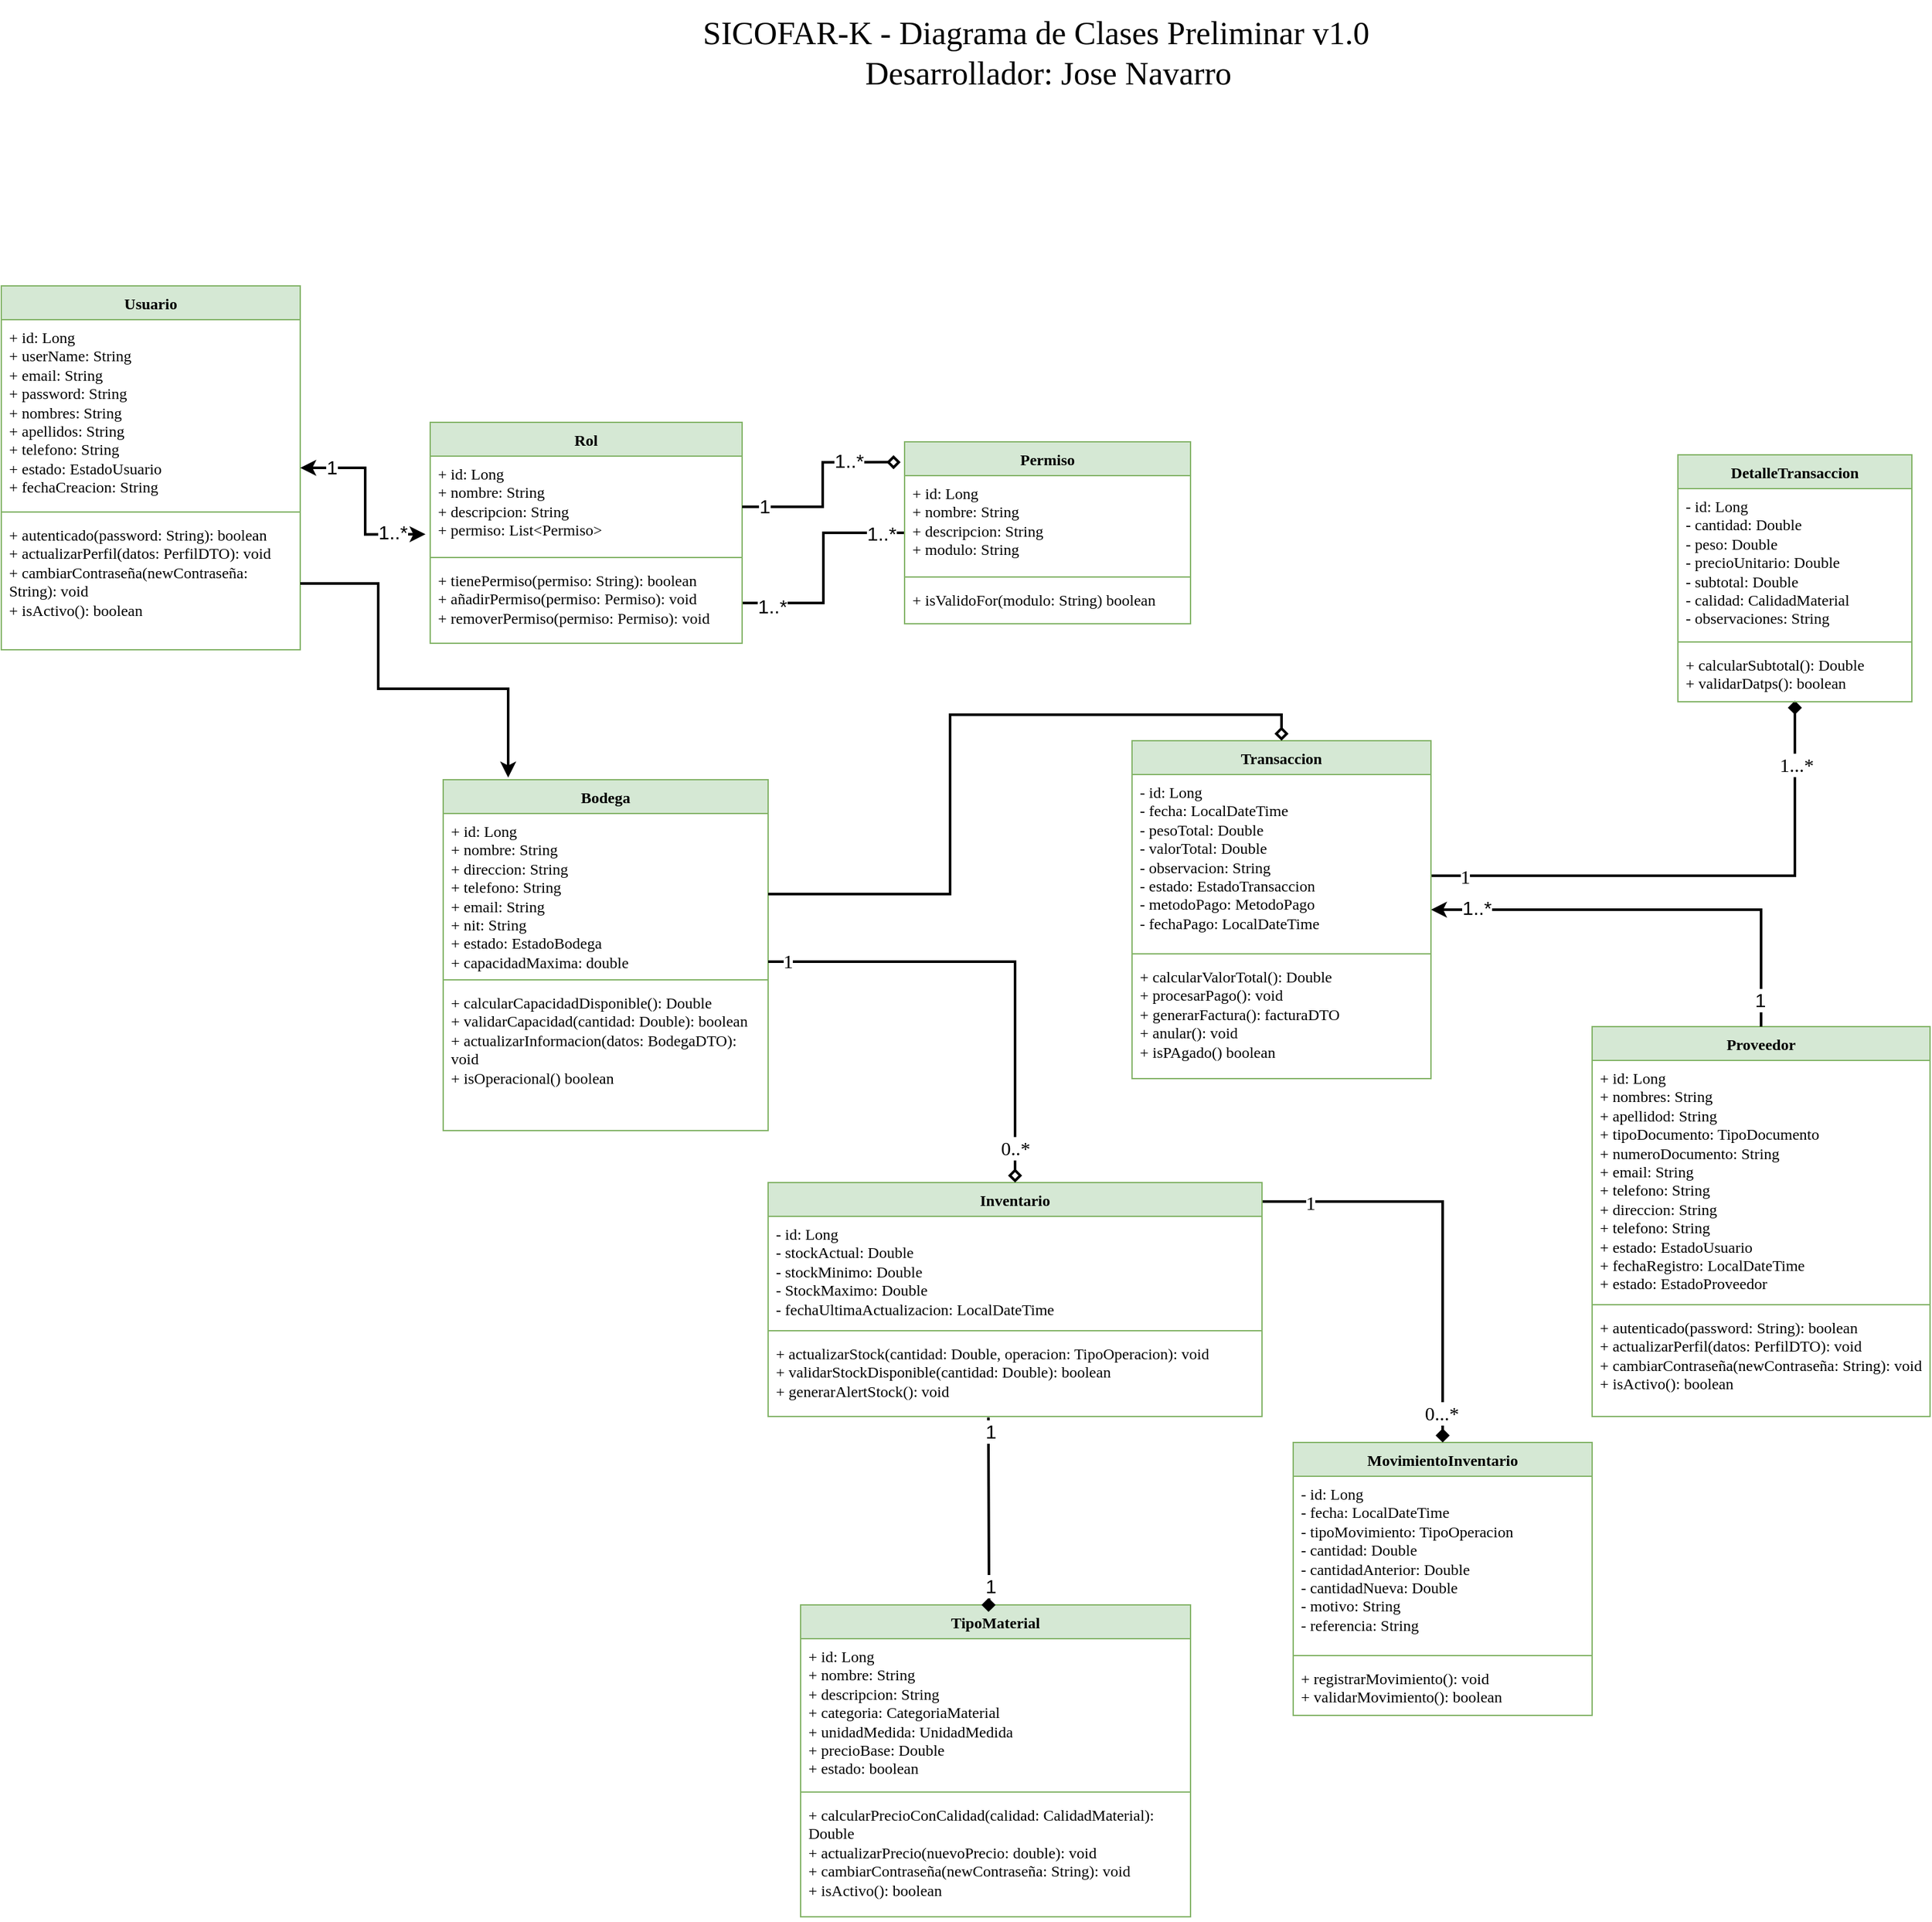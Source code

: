 <mxfile version="28.2.7">
  <diagram name="diagrama-clases" id="tmoNBz47ytBKy1adXkc0">
    <mxGraphModel dx="3047" dy="3093" grid="1" gridSize="10" guides="1" tooltips="1" connect="1" arrows="1" fold="1" page="1" pageScale="1" pageWidth="827" pageHeight="1169" math="0" shadow="0">
      <root>
        <mxCell id="0" />
        <mxCell id="1" parent="0" />
        <mxCell id="k55dvqI0mPFImyrSNptX-2" value="Usuario" style="swimlane;fontStyle=1;align=center;verticalAlign=top;childLayout=stackLayout;horizontal=1;startSize=26;horizontalStack=0;resizeParent=1;resizeParentMax=0;resizeLast=0;collapsible=1;marginBottom=0;whiteSpace=wrap;html=1;fillColor=#d5e8d4;strokeColor=#82b366;fontFamily=Tahoma;" parent="1" vertex="1">
          <mxGeometry x="498" y="-550" width="230" height="280" as="geometry" />
        </mxCell>
        <mxCell id="k55dvqI0mPFImyrSNptX-3" value="+ id: Long&lt;div&gt;+ userName: String&lt;/div&gt;&lt;div&gt;+ email: String&lt;/div&gt;&lt;div&gt;+ password: String&lt;br&gt;&lt;div&gt;+ nombres: String&lt;br&gt;&lt;div&gt;+ apellidos: String&lt;/div&gt;&lt;div&gt;+ telefono: String&lt;/div&gt;&lt;div&gt;+ estado: EstadoUsuario&lt;/div&gt;&lt;div&gt;+ fechaCreacion: String&lt;/div&gt;&lt;div&gt;&lt;div&gt;&lt;br&gt;&lt;/div&gt;&lt;div&gt;&lt;br&gt;&lt;/div&gt;&lt;/div&gt;&lt;/div&gt;&lt;/div&gt;" style="text;strokeColor=none;fillColor=none;align=left;verticalAlign=top;spacingLeft=4;spacingRight=4;overflow=hidden;rotatable=0;points=[[0,0.5],[1,0.5]];portConstraint=eastwest;whiteSpace=wrap;html=1;fontFamily=Tahoma;" parent="k55dvqI0mPFImyrSNptX-2" vertex="1">
          <mxGeometry y="26" width="230" height="144" as="geometry" />
        </mxCell>
        <mxCell id="k55dvqI0mPFImyrSNptX-4" value="" style="line;strokeWidth=1;fillColor=none;align=left;verticalAlign=middle;spacingTop=-1;spacingLeft=3;spacingRight=3;rotatable=0;labelPosition=right;points=[];portConstraint=eastwest;strokeColor=inherit;fontFamily=Tahoma;" parent="k55dvqI0mPFImyrSNptX-2" vertex="1">
          <mxGeometry y="170" width="230" height="8" as="geometry" />
        </mxCell>
        <mxCell id="k55dvqI0mPFImyrSNptX-5" value="+ autenticado(password: String): boolean&lt;div&gt;+ actualizarPerfil(datos: PerfilDTO): void&lt;/div&gt;&lt;div&gt;+ cambiarContraseña(newContraseña: String): void&lt;/div&gt;&lt;div&gt;+ isActivo(): boolean&lt;/div&gt;" style="text;strokeColor=none;fillColor=none;align=left;verticalAlign=top;spacingLeft=4;spacingRight=4;overflow=hidden;rotatable=0;points=[[0,0.5],[1,0.5]];portConstraint=eastwest;whiteSpace=wrap;html=1;fontFamily=Tahoma;" parent="k55dvqI0mPFImyrSNptX-2" vertex="1">
          <mxGeometry y="178" width="230" height="102" as="geometry" />
        </mxCell>
        <mxCell id="k55dvqI0mPFImyrSNptX-6" value="Bodega" style="swimlane;fontStyle=1;align=center;verticalAlign=top;childLayout=stackLayout;horizontal=1;startSize=26;horizontalStack=0;resizeParent=1;resizeParentMax=0;resizeLast=0;collapsible=1;marginBottom=0;whiteSpace=wrap;html=1;fillColor=#d5e8d4;strokeColor=#82b366;fontFamily=Tahoma;" parent="1" vertex="1">
          <mxGeometry x="838" y="-170" width="250" height="270" as="geometry" />
        </mxCell>
        <mxCell id="k55dvqI0mPFImyrSNptX-7" value="+ id: Long&lt;div&gt;+ nombre: String&lt;/div&gt;&lt;div&gt;+ direccion: String&lt;/div&gt;&lt;div&gt;+ telefono: String&lt;br&gt;&lt;div&gt;+ email: String&lt;br&gt;&lt;div&gt;+ nit: String&lt;/div&gt;&lt;div&gt;+ estado: EstadoBodega&lt;/div&gt;&lt;div&gt;&lt;div&gt;+ capacidadMaxima: double&lt;/div&gt;&lt;div&gt;&lt;br&gt;&lt;/div&gt;&lt;/div&gt;&lt;/div&gt;&lt;/div&gt;" style="text;strokeColor=none;fillColor=none;align=left;verticalAlign=top;spacingLeft=4;spacingRight=4;overflow=hidden;rotatable=0;points=[[0,0.5],[1,0.5]];portConstraint=eastwest;whiteSpace=wrap;html=1;fontFamily=Tahoma;" parent="k55dvqI0mPFImyrSNptX-6" vertex="1">
          <mxGeometry y="26" width="250" height="124" as="geometry" />
        </mxCell>
        <mxCell id="k55dvqI0mPFImyrSNptX-8" value="" style="line;strokeWidth=1;fillColor=none;align=left;verticalAlign=middle;spacingTop=-1;spacingLeft=3;spacingRight=3;rotatable=0;labelPosition=right;points=[];portConstraint=eastwest;strokeColor=inherit;fontFamily=Tahoma;" parent="k55dvqI0mPFImyrSNptX-6" vertex="1">
          <mxGeometry y="150" width="250" height="8" as="geometry" />
        </mxCell>
        <mxCell id="k55dvqI0mPFImyrSNptX-9" value="+ calcularCapacidadDisponible(): Double&lt;div&gt;+ validarCapacidad(cantidad: Double): boolean&lt;/div&gt;&lt;div&gt;+ actualizarInformacion(datos: BodegaDTO): void&lt;/div&gt;&lt;div&gt;+ isOperacional() boolean&lt;/div&gt;" style="text;strokeColor=none;fillColor=none;align=left;verticalAlign=top;spacingLeft=4;spacingRight=4;overflow=hidden;rotatable=0;points=[[0,0.5],[1,0.5]];portConstraint=eastwest;whiteSpace=wrap;html=1;fontFamily=Tahoma;" parent="k55dvqI0mPFImyrSNptX-6" vertex="1">
          <mxGeometry y="158" width="250" height="112" as="geometry" />
        </mxCell>
        <mxCell id="k55dvqI0mPFImyrSNptX-10" value="Proveedor" style="swimlane;fontStyle=1;align=center;verticalAlign=top;childLayout=stackLayout;horizontal=1;startSize=26;horizontalStack=0;resizeParent=1;resizeParentMax=0;resizeLast=0;collapsible=1;marginBottom=0;whiteSpace=wrap;html=1;fillColor=#d5e8d4;strokeColor=#82b366;fontFamily=Tahoma;" parent="1" vertex="1">
          <mxGeometry x="1722" y="20" width="260" height="300" as="geometry" />
        </mxCell>
        <mxCell id="k55dvqI0mPFImyrSNptX-11" value="+ id: Long&lt;div&gt;+ nombres: String&lt;/div&gt;&lt;div&gt;+ apellidod: String&lt;/div&gt;&lt;div&gt;+ tipoDocumento: TipoDocumento&lt;/div&gt;&lt;div&gt;+ numeroDocumento: String&lt;/div&gt;&lt;div&gt;+ email: String&lt;/div&gt;&lt;div&gt;+ telefono: String&lt;br&gt;&lt;div&gt;+ direccion: String&lt;div&gt;+ telefono: String&lt;/div&gt;&lt;div&gt;+ estado: EstadoUsuario&lt;/div&gt;&lt;div&gt;+ fechaRegistro: LocalDateTime&lt;/div&gt;&lt;div&gt;+ estado: EstadoProveedor&lt;/div&gt;&lt;div&gt;&lt;div&gt;&lt;br&gt;&lt;/div&gt;&lt;div&gt;&lt;br&gt;&lt;/div&gt;&lt;/div&gt;&lt;/div&gt;&lt;/div&gt;" style="text;strokeColor=none;fillColor=none;align=left;verticalAlign=top;spacingLeft=4;spacingRight=4;overflow=hidden;rotatable=0;points=[[0,0.5],[1,0.5]];portConstraint=eastwest;whiteSpace=wrap;html=1;fontFamily=Tahoma;" parent="k55dvqI0mPFImyrSNptX-10" vertex="1">
          <mxGeometry y="26" width="260" height="184" as="geometry" />
        </mxCell>
        <mxCell id="k55dvqI0mPFImyrSNptX-12" value="" style="line;strokeWidth=1;fillColor=none;align=left;verticalAlign=middle;spacingTop=-1;spacingLeft=3;spacingRight=3;rotatable=0;labelPosition=right;points=[];portConstraint=eastwest;strokeColor=inherit;fontFamily=Tahoma;" parent="k55dvqI0mPFImyrSNptX-10" vertex="1">
          <mxGeometry y="210" width="260" height="8" as="geometry" />
        </mxCell>
        <mxCell id="k55dvqI0mPFImyrSNptX-13" value="+ autenticado(password: String): boolean&lt;div&gt;+ actualizarPerfil(datos: PerfilDTO): void&lt;/div&gt;&lt;div&gt;+ cambiarContraseña(newContraseña: String): void&lt;/div&gt;&lt;div&gt;+ isActivo(): boolean&lt;/div&gt;" style="text;strokeColor=none;fillColor=none;align=left;verticalAlign=top;spacingLeft=4;spacingRight=4;overflow=hidden;rotatable=0;points=[[0,0.5],[1,0.5]];portConstraint=eastwest;whiteSpace=wrap;html=1;fontFamily=Tahoma;" parent="k55dvqI0mPFImyrSNptX-10" vertex="1">
          <mxGeometry y="218" width="260" height="82" as="geometry" />
        </mxCell>
        <mxCell id="k55dvqI0mPFImyrSNptX-18" value="TipoMaterial" style="swimlane;fontStyle=1;align=center;verticalAlign=top;childLayout=stackLayout;horizontal=1;startSize=26;horizontalStack=0;resizeParent=1;resizeParentMax=0;resizeLast=0;collapsible=1;marginBottom=0;whiteSpace=wrap;html=1;fillColor=#d5e8d4;strokeColor=#82b366;fontFamily=Tahoma;" parent="1" vertex="1">
          <mxGeometry x="1113" y="465" width="300" height="240" as="geometry" />
        </mxCell>
        <mxCell id="k55dvqI0mPFImyrSNptX-19" value="+ id: Long&lt;div&gt;+ nombre: String&lt;/div&gt;&lt;div&gt;+ descripcion: String&lt;/div&gt;&lt;div&gt;+ categoria: CategoriaMaterial&lt;/div&gt;&lt;div&gt;+ unidadMedida: UnidadMedida&lt;/div&gt;&lt;div&gt;+ precioBase: Double&lt;/div&gt;&lt;div&gt;+ estado: boolean&lt;/div&gt;&lt;div&gt;&lt;br&gt;&lt;/div&gt;&lt;div&gt;&lt;div&gt;&lt;div&gt;&lt;div&gt;&lt;br&gt;&lt;/div&gt;&lt;div&gt;&lt;br&gt;&lt;/div&gt;&lt;/div&gt;&lt;/div&gt;&lt;/div&gt;" style="text;strokeColor=none;fillColor=none;align=left;verticalAlign=top;spacingLeft=4;spacingRight=4;overflow=hidden;rotatable=0;points=[[0,0.5],[1,0.5]];portConstraint=eastwest;whiteSpace=wrap;html=1;fontFamily=Tahoma;" parent="k55dvqI0mPFImyrSNptX-18" vertex="1">
          <mxGeometry y="26" width="300" height="114" as="geometry" />
        </mxCell>
        <mxCell id="k55dvqI0mPFImyrSNptX-20" value="" style="line;strokeWidth=1;fillColor=none;align=left;verticalAlign=middle;spacingTop=-1;spacingLeft=3;spacingRight=3;rotatable=0;labelPosition=right;points=[];portConstraint=eastwest;strokeColor=inherit;fontFamily=Tahoma;" parent="k55dvqI0mPFImyrSNptX-18" vertex="1">
          <mxGeometry y="140" width="300" height="8" as="geometry" />
        </mxCell>
        <mxCell id="k55dvqI0mPFImyrSNptX-21" value="+ calcularPrecioConCalidad(calidad: CalidadMaterial): Double&lt;div&gt;+ actualizarPrecio(nuevoPrecio: double): void&lt;/div&gt;&lt;div&gt;+ cambiarContraseña(newContraseña: String): void&lt;/div&gt;&lt;div&gt;&lt;span style=&quot;background-color: transparent; color: light-dark(rgb(0, 0, 0), rgb(255, 255, 255));&quot;&gt;+ isActivo(): boolean&lt;/span&gt;&lt;/div&gt;" style="text;strokeColor=none;fillColor=none;align=left;verticalAlign=top;spacingLeft=4;spacingRight=4;overflow=hidden;rotatable=0;points=[[0,0.5],[1,0.5]];portConstraint=eastwest;whiteSpace=wrap;html=1;fontFamily=Tahoma;" parent="k55dvqI0mPFImyrSNptX-18" vertex="1">
          <mxGeometry y="148" width="300" height="92" as="geometry" />
        </mxCell>
        <mxCell id="VPmrhG5jTdDAsUOpuQk8-12" style="edgeStyle=orthogonalEdgeStyle;rounded=0;orthogonalLoop=1;jettySize=auto;html=1;entryX=1;entryY=0.5;entryDx=0;entryDy=0;strokeWidth=2;endArrow=none;endFill=0;" parent="1" source="k55dvqI0mPFImyrSNptX-22" target="k55dvqI0mPFImyrSNptX-29" edge="1">
          <mxGeometry relative="1" as="geometry" />
        </mxCell>
        <mxCell id="VPmrhG5jTdDAsUOpuQk8-13" value="1..*" style="edgeLabel;html=1;align=center;verticalAlign=middle;resizable=0;points=[];fontSize=15;" parent="VPmrhG5jTdDAsUOpuQk8-12" vertex="1" connectable="0">
          <mxGeometry x="0.745" y="2" relative="1" as="geometry">
            <mxPoint as="offset" />
          </mxGeometry>
        </mxCell>
        <mxCell id="VPmrhG5jTdDAsUOpuQk8-14" value="1..*" style="edgeLabel;html=1;align=center;verticalAlign=middle;resizable=0;points=[];fontSize=15;" parent="VPmrhG5jTdDAsUOpuQk8-12" vertex="1" connectable="0">
          <mxGeometry x="-0.799" relative="1" as="geometry">
            <mxPoint as="offset" />
          </mxGeometry>
        </mxCell>
        <mxCell id="k55dvqI0mPFImyrSNptX-22" value="Permiso" style="swimlane;fontStyle=1;align=center;verticalAlign=top;childLayout=stackLayout;horizontal=1;startSize=26;horizontalStack=0;resizeParent=1;resizeParentMax=0;resizeLast=0;collapsible=1;marginBottom=0;whiteSpace=wrap;html=1;fillColor=#d5e8d4;strokeColor=#82b366;fontFamily=Tahoma;" parent="1" vertex="1">
          <mxGeometry x="1193" y="-430" width="220" height="140" as="geometry" />
        </mxCell>
        <mxCell id="k55dvqI0mPFImyrSNptX-23" value="+ id: Long&lt;div&gt;+ nombre: String&lt;/div&gt;&lt;div&gt;+ descripcion: String&lt;/div&gt;&lt;div&gt;+ modulo: String&lt;br&gt;&lt;div&gt;&lt;br&gt;&lt;div&gt;&lt;div&gt;&lt;br&gt;&lt;/div&gt;&lt;/div&gt;&lt;/div&gt;&lt;/div&gt;" style="text;strokeColor=none;fillColor=none;align=left;verticalAlign=top;spacingLeft=4;spacingRight=4;overflow=hidden;rotatable=0;points=[[0,0.5],[1,0.5]];portConstraint=eastwest;whiteSpace=wrap;html=1;fontFamily=Tahoma;" parent="k55dvqI0mPFImyrSNptX-22" vertex="1">
          <mxGeometry y="26" width="220" height="74" as="geometry" />
        </mxCell>
        <mxCell id="k55dvqI0mPFImyrSNptX-24" value="" style="line;strokeWidth=1;fillColor=none;align=left;verticalAlign=middle;spacingTop=-1;spacingLeft=3;spacingRight=3;rotatable=0;labelPosition=right;points=[];portConstraint=eastwest;strokeColor=inherit;fontFamily=Tahoma;" parent="k55dvqI0mPFImyrSNptX-22" vertex="1">
          <mxGeometry y="100" width="220" height="8" as="geometry" />
        </mxCell>
        <mxCell id="k55dvqI0mPFImyrSNptX-25" value="&lt;div&gt;+ isValidoFor(modulo: String) boolean&lt;/div&gt;" style="text;strokeColor=none;fillColor=none;align=left;verticalAlign=top;spacingLeft=4;spacingRight=4;overflow=hidden;rotatable=0;points=[[0,0.5],[1,0.5]];portConstraint=eastwest;whiteSpace=wrap;html=1;fontFamily=Tahoma;" parent="k55dvqI0mPFImyrSNptX-22" vertex="1">
          <mxGeometry y="108" width="220" height="32" as="geometry" />
        </mxCell>
        <mxCell id="k55dvqI0mPFImyrSNptX-26" value="Rol" style="swimlane;fontStyle=1;align=center;verticalAlign=top;childLayout=stackLayout;horizontal=1;startSize=26;horizontalStack=0;resizeParent=1;resizeParentMax=0;resizeLast=0;collapsible=1;marginBottom=0;whiteSpace=wrap;html=1;fillColor=#d5e8d4;strokeColor=#82b366;fontFamily=Tahoma;" parent="1" vertex="1">
          <mxGeometry x="828" y="-445" width="240" height="170" as="geometry" />
        </mxCell>
        <mxCell id="k55dvqI0mPFImyrSNptX-27" value="+ id: Long&lt;div&gt;+ nombre: String&lt;/div&gt;&lt;div&gt;+ descripcion: String&lt;/div&gt;&lt;div&gt;+ permiso: List&amp;lt;Permiso&amp;gt;&lt;br&gt;&lt;div&gt;&lt;br&gt;&lt;div&gt;&lt;div&gt;&lt;br&gt;&lt;/div&gt;&lt;/div&gt;&lt;/div&gt;&lt;/div&gt;" style="text;strokeColor=none;fillColor=none;align=left;verticalAlign=top;spacingLeft=4;spacingRight=4;overflow=hidden;rotatable=0;points=[[0,0.5],[1,0.5]];portConstraint=eastwest;whiteSpace=wrap;html=1;fontFamily=Tahoma;" parent="k55dvqI0mPFImyrSNptX-26" vertex="1">
          <mxGeometry y="26" width="240" height="74" as="geometry" />
        </mxCell>
        <mxCell id="k55dvqI0mPFImyrSNptX-28" value="" style="line;strokeWidth=1;fillColor=none;align=left;verticalAlign=middle;spacingTop=-1;spacingLeft=3;spacingRight=3;rotatable=0;labelPosition=right;points=[];portConstraint=eastwest;strokeColor=inherit;fontFamily=Tahoma;" parent="k55dvqI0mPFImyrSNptX-26" vertex="1">
          <mxGeometry y="100" width="240" height="8" as="geometry" />
        </mxCell>
        <mxCell id="k55dvqI0mPFImyrSNptX-29" value="+ tienePermiso(permiso: String): boolean&lt;div&gt;+ añadirPermiso(permiso: Permiso): void&lt;/div&gt;&lt;div&gt;+ removerPermiso(permiso: Permiso): void&lt;/div&gt;" style="text;strokeColor=none;fillColor=none;align=left;verticalAlign=top;spacingLeft=4;spacingRight=4;overflow=hidden;rotatable=0;points=[[0,0.5],[1,0.5]];portConstraint=eastwest;whiteSpace=wrap;html=1;fontFamily=Tahoma;" parent="k55dvqI0mPFImyrSNptX-26" vertex="1">
          <mxGeometry y="108" width="240" height="62" as="geometry" />
        </mxCell>
        <mxCell id="k55dvqI0mPFImyrSNptX-34" value="MovimientoInventario" style="swimlane;fontStyle=1;align=center;verticalAlign=top;childLayout=stackLayout;horizontal=1;startSize=26;horizontalStack=0;resizeParent=1;resizeParentMax=0;resizeLast=0;collapsible=1;marginBottom=0;whiteSpace=wrap;html=1;fillColor=#d5e8d4;strokeColor=#82b366;fontFamily=Tahoma;" parent="1" vertex="1">
          <mxGeometry x="1492" y="340" width="230" height="210" as="geometry" />
        </mxCell>
        <mxCell id="k55dvqI0mPFImyrSNptX-35" value="&lt;div&gt;- id: Long&lt;/div&gt;&lt;div&gt;- fecha: LocalDateTime&lt;/div&gt;&lt;div&gt;- tipoMovimiento: TipoOperacion&lt;/div&gt;&lt;div&gt;- cantidad: Double&lt;/div&gt;&lt;div&gt;- cantidadAnterior: Double&lt;/div&gt;&lt;div&gt;- cantidadNueva: Double&lt;/div&gt;&lt;div&gt;- motivo: String&lt;/div&gt;&lt;div&gt;- referencia: String&lt;/div&gt;" style="text;strokeColor=none;fillColor=none;align=left;verticalAlign=top;spacingLeft=4;spacingRight=4;overflow=hidden;rotatable=0;points=[[0,0.5],[1,0.5]];portConstraint=eastwest;whiteSpace=wrap;html=1;fontFamily=Tahoma;" parent="k55dvqI0mPFImyrSNptX-34" vertex="1">
          <mxGeometry y="26" width="230" height="134" as="geometry" />
        </mxCell>
        <mxCell id="k55dvqI0mPFImyrSNptX-36" value="" style="line;strokeWidth=1;fillColor=none;align=left;verticalAlign=middle;spacingTop=-1;spacingLeft=3;spacingRight=3;rotatable=0;labelPosition=right;points=[];portConstraint=eastwest;strokeColor=inherit;fontFamily=Tahoma;" parent="k55dvqI0mPFImyrSNptX-34" vertex="1">
          <mxGeometry y="160" width="230" height="8" as="geometry" />
        </mxCell>
        <mxCell id="k55dvqI0mPFImyrSNptX-37" value="&lt;div&gt;+ registrarMovimiento(): void&lt;/div&gt;&lt;div&gt;+ validarMovimiento(): boolean&lt;/div&gt;" style="text;strokeColor=none;fillColor=none;align=left;verticalAlign=top;spacingLeft=4;spacingRight=4;overflow=hidden;rotatable=0;points=[[0,0.5],[1,0.5]];portConstraint=eastwest;whiteSpace=wrap;html=1;fontFamily=Tahoma;" parent="k55dvqI0mPFImyrSNptX-34" vertex="1">
          <mxGeometry y="168" width="230" height="42" as="geometry" />
        </mxCell>
        <mxCell id="rzUlyCTzi-JNFgFrHpb2-34" style="edgeStyle=orthogonalEdgeStyle;rounded=0;orthogonalLoop=1;jettySize=auto;html=1;endArrow=diamond;endFill=1;strokeWidth=2;exitX=1.002;exitY=0.581;exitDx=0;exitDy=0;exitPerimeter=0;fontFamily=Tahoma;" parent="1" source="rzUlyCTzi-JNFgFrHpb2-12" edge="1">
          <mxGeometry relative="1" as="geometry">
            <mxPoint x="2133" y="-90" as="sourcePoint" />
            <mxPoint x="1878" y="-220" as="targetPoint" />
            <Array as="points">
              <mxPoint x="1878" y="-96" />
              <mxPoint x="1878" y="-228" />
            </Array>
          </mxGeometry>
        </mxCell>
        <mxCell id="rzUlyCTzi-JNFgFrHpb2-41" value="1" style="edgeLabel;html=1;align=center;verticalAlign=middle;resizable=0;points=[];fontSize=15;fontFamily=Tahoma;" parent="rzUlyCTzi-JNFgFrHpb2-34" vertex="1" connectable="0">
          <mxGeometry x="-0.942" relative="1" as="geometry">
            <mxPoint x="13" as="offset" />
          </mxGeometry>
        </mxCell>
        <mxCell id="rzUlyCTzi-JNFgFrHpb2-42" value="1...*" style="edgeLabel;html=1;align=center;verticalAlign=middle;resizable=0;points=[];fontSize=15;fontFamily=Tahoma;" parent="rzUlyCTzi-JNFgFrHpb2-34" vertex="1" connectable="0">
          <mxGeometry x="0.743" y="-1" relative="1" as="geometry">
            <mxPoint as="offset" />
          </mxGeometry>
        </mxCell>
        <mxCell id="rzUlyCTzi-JNFgFrHpb2-50" style="edgeStyle=orthogonalEdgeStyle;rounded=0;orthogonalLoop=1;jettySize=auto;html=1;entryX=0.5;entryY=0;entryDx=0;entryDy=0;strokeWidth=2;fontFamily=Tahoma;startArrow=classic;startFill=1;endArrow=none;endFill=0;" parent="1" source="rzUlyCTzi-JNFgFrHpb2-11" target="k55dvqI0mPFImyrSNptX-10" edge="1">
          <mxGeometry relative="1" as="geometry" />
        </mxCell>
        <mxCell id="VPmrhG5jTdDAsUOpuQk8-17" value="1" style="edgeLabel;html=1;align=center;verticalAlign=middle;resizable=0;points=[];fontSize=15;" parent="rzUlyCTzi-JNFgFrHpb2-50" vertex="1" connectable="0">
          <mxGeometry x="0.874" y="-1" relative="1" as="geometry">
            <mxPoint as="offset" />
          </mxGeometry>
        </mxCell>
        <mxCell id="VPmrhG5jTdDAsUOpuQk8-18" value="1..*" style="edgeLabel;html=1;align=center;verticalAlign=middle;resizable=0;points=[];fontSize=15;" parent="rzUlyCTzi-JNFgFrHpb2-50" vertex="1" connectable="0">
          <mxGeometry x="-0.8" y="2" relative="1" as="geometry">
            <mxPoint as="offset" />
          </mxGeometry>
        </mxCell>
        <mxCell id="rzUlyCTzi-JNFgFrHpb2-11" value="Transaccion" style="swimlane;fontStyle=1;align=center;verticalAlign=top;childLayout=stackLayout;horizontal=1;startSize=26;horizontalStack=0;resizeParent=1;resizeParentMax=0;resizeLast=0;collapsible=1;marginBottom=0;whiteSpace=wrap;html=1;fillColor=#d5e8d4;strokeColor=#82b366;fontFamily=Tahoma;" parent="1" vertex="1">
          <mxGeometry x="1368" y="-200" width="230" height="260" as="geometry" />
        </mxCell>
        <mxCell id="rzUlyCTzi-JNFgFrHpb2-12" value="&lt;div&gt;- id: Long&lt;/div&gt;&lt;div&gt;- fecha: LocalDateTime&lt;/div&gt;&lt;div&gt;- pesoTotal: Double&lt;/div&gt;&lt;div&gt;- valorTotal: Double&lt;/div&gt;&lt;div&gt;- observacion: String&lt;/div&gt;&lt;div&gt;- estado: EstadoTransaccion&lt;/div&gt;&lt;div&gt;- metodoPago: MetodoPago&lt;/div&gt;&lt;div&gt;- fechaPago: LocalDateTime&lt;/div&gt;" style="text;strokeColor=none;fillColor=none;align=left;verticalAlign=top;spacingLeft=4;spacingRight=4;overflow=hidden;rotatable=0;points=[[0,0.5],[1,0.5]];portConstraint=eastwest;whiteSpace=wrap;html=1;fontFamily=Tahoma;" parent="rzUlyCTzi-JNFgFrHpb2-11" vertex="1">
          <mxGeometry y="26" width="230" height="134" as="geometry" />
        </mxCell>
        <mxCell id="rzUlyCTzi-JNFgFrHpb2-13" value="" style="line;strokeWidth=1;fillColor=none;align=left;verticalAlign=middle;spacingTop=-1;spacingLeft=3;spacingRight=3;rotatable=0;labelPosition=right;points=[];portConstraint=eastwest;strokeColor=inherit;fontFamily=Tahoma;" parent="rzUlyCTzi-JNFgFrHpb2-11" vertex="1">
          <mxGeometry y="160" width="230" height="8" as="geometry" />
        </mxCell>
        <mxCell id="rzUlyCTzi-JNFgFrHpb2-14" value="&lt;div&gt;+ calcularValorTotal(): Double&lt;/div&gt;&lt;div&gt;+ procesarPago(): void&lt;/div&gt;&lt;div&gt;+ generarFactura(): facturaDTO&lt;/div&gt;&lt;div&gt;+ anular(): void&lt;/div&gt;&lt;div&gt;+ isPAgado() boolean&lt;/div&gt;&lt;div&gt;&lt;br&gt;&lt;/div&gt;" style="text;strokeColor=none;fillColor=none;align=left;verticalAlign=top;spacingLeft=4;spacingRight=4;overflow=hidden;rotatable=0;points=[[0,0.5],[1,0.5]];portConstraint=eastwest;whiteSpace=wrap;html=1;fontFamily=Tahoma;" parent="rzUlyCTzi-JNFgFrHpb2-11" vertex="1">
          <mxGeometry y="168" width="230" height="92" as="geometry" />
        </mxCell>
        <mxCell id="rzUlyCTzi-JNFgFrHpb2-19" value="DetalleTransaccion" style="swimlane;fontStyle=1;align=center;verticalAlign=top;childLayout=stackLayout;horizontal=1;startSize=26;horizontalStack=0;resizeParent=1;resizeParentMax=0;resizeLast=0;collapsible=1;marginBottom=0;whiteSpace=wrap;html=1;fillColor=#d5e8d4;strokeColor=#82b366;fontFamily=Tahoma;" parent="1" vertex="1">
          <mxGeometry x="1788" y="-420" width="180" height="190" as="geometry" />
        </mxCell>
        <mxCell id="rzUlyCTzi-JNFgFrHpb2-20" value="&lt;div&gt;- id: Long&lt;/div&gt;&lt;div&gt;- cantidad: Double&lt;br&gt;&lt;/div&gt;&lt;div&gt;- peso: Double&lt;/div&gt;&lt;div&gt;- precioUnitario: Double&lt;/div&gt;&lt;div&gt;- subtotal: Double&lt;/div&gt;&lt;div&gt;- calidad: CalidadMaterial&lt;/div&gt;&lt;div&gt;- observaciones: String&lt;/div&gt;" style="text;strokeColor=none;fillColor=none;align=left;verticalAlign=top;spacingLeft=4;spacingRight=4;overflow=hidden;rotatable=0;points=[[0,0.5],[1,0.5]];portConstraint=eastwest;whiteSpace=wrap;html=1;fontFamily=Tahoma;" parent="rzUlyCTzi-JNFgFrHpb2-19" vertex="1">
          <mxGeometry y="26" width="180" height="114" as="geometry" />
        </mxCell>
        <mxCell id="rzUlyCTzi-JNFgFrHpb2-21" value="" style="line;strokeWidth=1;fillColor=none;align=left;verticalAlign=middle;spacingTop=-1;spacingLeft=3;spacingRight=3;rotatable=0;labelPosition=right;points=[];portConstraint=eastwest;strokeColor=inherit;fontFamily=Tahoma;" parent="rzUlyCTzi-JNFgFrHpb2-19" vertex="1">
          <mxGeometry y="140" width="180" height="8" as="geometry" />
        </mxCell>
        <mxCell id="rzUlyCTzi-JNFgFrHpb2-22" value="&lt;div&gt;+ calcularSubtotal(): Double&lt;/div&gt;&lt;div&gt;+ validarDatps(): boolean&lt;/div&gt;&lt;div&gt;&lt;br&gt;&lt;/div&gt;" style="text;strokeColor=none;fillColor=none;align=left;verticalAlign=top;spacingLeft=4;spacingRight=4;overflow=hidden;rotatable=0;points=[[0,0.5],[1,0.5]];portConstraint=eastwest;whiteSpace=wrap;html=1;fontFamily=Tahoma;" parent="rzUlyCTzi-JNFgFrHpb2-19" vertex="1">
          <mxGeometry y="148" width="180" height="42" as="geometry" />
        </mxCell>
        <mxCell id="rzUlyCTzi-JNFgFrHpb2-35" style="edgeStyle=orthogonalEdgeStyle;rounded=0;orthogonalLoop=1;jettySize=auto;html=1;entryX=0.5;entryY=0;entryDx=0;entryDy=0;strokeWidth=2;endArrow=diamond;endFill=1;exitX=0.446;exitY=1.013;exitDx=0;exitDy=0;exitPerimeter=0;fontFamily=Tahoma;" parent="1" source="rzUlyCTzi-JNFgFrHpb2-26" target="k55dvqI0mPFImyrSNptX-18" edge="1">
          <mxGeometry relative="1" as="geometry">
            <mxPoint x="1722" y="55" as="sourcePoint" />
            <Array as="points">
              <mxPoint x="1258" y="330" />
              <mxPoint x="1258" y="330" />
            </Array>
          </mxGeometry>
        </mxCell>
        <mxCell id="VPmrhG5jTdDAsUOpuQk8-20" value="1" style="edgeLabel;html=1;align=center;verticalAlign=middle;resizable=0;points=[];fontSize=15;" parent="rzUlyCTzi-JNFgFrHpb2-35" vertex="1" connectable="0">
          <mxGeometry x="0.724" y="1" relative="1" as="geometry">
            <mxPoint as="offset" />
          </mxGeometry>
        </mxCell>
        <mxCell id="VPmrhG5jTdDAsUOpuQk8-21" value="1" style="edgeLabel;html=1;align=center;verticalAlign=middle;resizable=0;points=[];fontSize=15;" parent="rzUlyCTzi-JNFgFrHpb2-35" vertex="1" connectable="0">
          <mxGeometry x="-0.869" y="1" relative="1" as="geometry">
            <mxPoint as="offset" />
          </mxGeometry>
        </mxCell>
        <mxCell id="rzUlyCTzi-JNFgFrHpb2-37" style="edgeStyle=orthogonalEdgeStyle;rounded=0;orthogonalLoop=1;jettySize=auto;html=1;entryX=0.5;entryY=0;entryDx=0;entryDy=0;strokeWidth=2;endArrow=diamond;endFill=1;exitX=0.999;exitY=0.081;exitDx=0;exitDy=0;exitPerimeter=0;fontFamily=Tahoma;" parent="1" source="rzUlyCTzi-JNFgFrHpb2-23" target="k55dvqI0mPFImyrSNptX-34" edge="1">
          <mxGeometry relative="1" as="geometry">
            <Array as="points">
              <mxPoint x="1607" y="155" />
            </Array>
          </mxGeometry>
        </mxCell>
        <mxCell id="rzUlyCTzi-JNFgFrHpb2-39" value="1" style="edgeLabel;html=1;align=center;verticalAlign=middle;resizable=0;points=[];fontSize=15;fontFamily=Tahoma;" parent="rzUlyCTzi-JNFgFrHpb2-37" vertex="1" connectable="0">
          <mxGeometry x="-0.768" relative="1" as="geometry">
            <mxPoint as="offset" />
          </mxGeometry>
        </mxCell>
        <mxCell id="rzUlyCTzi-JNFgFrHpb2-40" value="0...*" style="edgeLabel;html=1;align=center;verticalAlign=middle;resizable=0;points=[];fontSize=15;fontFamily=Tahoma;" parent="rzUlyCTzi-JNFgFrHpb2-37" vertex="1" connectable="0">
          <mxGeometry x="0.859" y="-1" relative="1" as="geometry">
            <mxPoint as="offset" />
          </mxGeometry>
        </mxCell>
        <mxCell id="rzUlyCTzi-JNFgFrHpb2-23" value="Inventario" style="swimlane;fontStyle=1;align=center;verticalAlign=top;childLayout=stackLayout;horizontal=1;startSize=26;horizontalStack=0;resizeParent=1;resizeParentMax=0;resizeLast=0;collapsible=1;marginBottom=0;whiteSpace=wrap;html=1;fillColor=#d5e8d4;strokeColor=#82b366;fontFamily=Tahoma;" parent="1" vertex="1">
          <mxGeometry x="1088" y="140" width="380" height="180" as="geometry" />
        </mxCell>
        <mxCell id="rzUlyCTzi-JNFgFrHpb2-24" value="&lt;div&gt;- id: Long&lt;/div&gt;&lt;div&gt;- stockActual: Double&lt;/div&gt;&lt;div&gt;- stockMinimo: Double&lt;/div&gt;&lt;div&gt;- StockMaximo: Double&lt;/div&gt;&lt;div&gt;- fechaUltimaActualizacion: LocalDateTime&lt;/div&gt;" style="text;strokeColor=none;fillColor=none;align=left;verticalAlign=top;spacingLeft=4;spacingRight=4;overflow=hidden;rotatable=0;points=[[0,0.5],[1,0.5]];portConstraint=eastwest;whiteSpace=wrap;html=1;fontFamily=Tahoma;" parent="rzUlyCTzi-JNFgFrHpb2-23" vertex="1">
          <mxGeometry y="26" width="380" height="84" as="geometry" />
        </mxCell>
        <mxCell id="rzUlyCTzi-JNFgFrHpb2-25" value="" style="line;strokeWidth=1;fillColor=none;align=left;verticalAlign=middle;spacingTop=-1;spacingLeft=3;spacingRight=3;rotatable=0;labelPosition=right;points=[];portConstraint=eastwest;strokeColor=inherit;fontFamily=Tahoma;" parent="rzUlyCTzi-JNFgFrHpb2-23" vertex="1">
          <mxGeometry y="110" width="380" height="8" as="geometry" />
        </mxCell>
        <mxCell id="rzUlyCTzi-JNFgFrHpb2-26" value="&lt;div&gt;+ actualizarStock(cantidad: Double, operacion: TipoOperacion): void&lt;/div&gt;&lt;div&gt;+ validarStockDisponible(cantidad: Double): boolean&lt;/div&gt;&lt;div&gt;+ generarAlertStock(): void&lt;/div&gt;&lt;div&gt;&lt;br&gt;&lt;/div&gt;&lt;div&gt;&lt;br&gt;&lt;/div&gt;" style="text;strokeColor=none;fillColor=none;align=left;verticalAlign=top;spacingLeft=4;spacingRight=4;overflow=hidden;rotatable=0;points=[[0,0.5],[1,0.5]];portConstraint=eastwest;whiteSpace=wrap;html=1;fontFamily=Tahoma;" parent="rzUlyCTzi-JNFgFrHpb2-23" vertex="1">
          <mxGeometry y="118" width="380" height="62" as="geometry" />
        </mxCell>
        <mxCell id="rzUlyCTzi-JNFgFrHpb2-30" style="edgeStyle=orthogonalEdgeStyle;rounded=0;orthogonalLoop=1;jettySize=auto;html=1;entryX=-0.015;entryY=0.813;entryDx=0;entryDy=0;entryPerimeter=0;startArrow=classic;startFill=1;strokeWidth=2;fontFamily=Tahoma;" parent="1" source="k55dvqI0mPFImyrSNptX-2" target="k55dvqI0mPFImyrSNptX-27" edge="1">
          <mxGeometry relative="1" as="geometry" />
        </mxCell>
        <mxCell id="VPmrhG5jTdDAsUOpuQk8-15" value="1" style="edgeLabel;html=1;align=center;verticalAlign=middle;resizable=0;points=[];fontSize=15;" parent="rzUlyCTzi-JNFgFrHpb2-30" vertex="1" connectable="0">
          <mxGeometry x="-0.678" y="1" relative="1" as="geometry">
            <mxPoint as="offset" />
          </mxGeometry>
        </mxCell>
        <mxCell id="VPmrhG5jTdDAsUOpuQk8-16" value="1..*" style="edgeLabel;html=1;align=center;verticalAlign=middle;resizable=0;points=[];fontSize=15;" parent="rzUlyCTzi-JNFgFrHpb2-30" vertex="1" connectable="0">
          <mxGeometry x="0.651" y="2" relative="1" as="geometry">
            <mxPoint as="offset" />
          </mxGeometry>
        </mxCell>
        <mxCell id="rzUlyCTzi-JNFgFrHpb2-31" style="edgeStyle=orthogonalEdgeStyle;rounded=0;orthogonalLoop=1;jettySize=auto;html=1;endArrow=diamond;endFill=0;strokeWidth=2;entryX=0.5;entryY=0;entryDx=0;entryDy=0;fontFamily=Tahoma;" parent="1" source="k55dvqI0mPFImyrSNptX-6" target="rzUlyCTzi-JNFgFrHpb2-23" edge="1">
          <mxGeometry relative="1" as="geometry">
            <mxPoint x="1468" y="256" as="targetPoint" />
            <Array as="points">
              <mxPoint x="1278" y="-30" />
            </Array>
          </mxGeometry>
        </mxCell>
        <mxCell id="rzUlyCTzi-JNFgFrHpb2-43" value="1" style="edgeLabel;html=1;align=center;verticalAlign=middle;resizable=0;points=[];fontSize=15;fontFamily=Tahoma;" parent="rzUlyCTzi-JNFgFrHpb2-31" vertex="1" connectable="0">
          <mxGeometry x="-0.918" y="1" relative="1" as="geometry">
            <mxPoint as="offset" />
          </mxGeometry>
        </mxCell>
        <mxCell id="rzUlyCTzi-JNFgFrHpb2-44" value="0..*" style="edgeLabel;html=1;align=center;verticalAlign=middle;resizable=0;points=[];fontSize=15;fontFamily=Tahoma;" parent="rzUlyCTzi-JNFgFrHpb2-31" vertex="1" connectable="0">
          <mxGeometry x="0.846" relative="1" as="geometry">
            <mxPoint as="offset" />
          </mxGeometry>
        </mxCell>
        <mxCell id="rzUlyCTzi-JNFgFrHpb2-32" style="edgeStyle=orthogonalEdgeStyle;rounded=0;orthogonalLoop=1;jettySize=auto;html=1;entryX=-0.014;entryY=0.112;entryDx=0;entryDy=0;entryPerimeter=0;endArrow=diamond;endFill=0;strokeWidth=2;fontFamily=Tahoma;" parent="1" source="k55dvqI0mPFImyrSNptX-26" target="k55dvqI0mPFImyrSNptX-22" edge="1">
          <mxGeometry relative="1" as="geometry">
            <Array as="points">
              <mxPoint x="1130" y="-380" />
              <mxPoint x="1130" y="-414" />
            </Array>
          </mxGeometry>
        </mxCell>
        <mxCell id="VPmrhG5jTdDAsUOpuQk8-10" value="1" style="edgeLabel;html=1;align=center;verticalAlign=middle;resizable=0;points=[];fontSize=15;" parent="rzUlyCTzi-JNFgFrHpb2-32" vertex="1" connectable="0">
          <mxGeometry x="-0.784" y="1" relative="1" as="geometry">
            <mxPoint as="offset" />
          </mxGeometry>
        </mxCell>
        <mxCell id="VPmrhG5jTdDAsUOpuQk8-11" value="1..*" style="edgeLabel;html=1;align=center;verticalAlign=middle;resizable=0;points=[];fontSize=15;" parent="rzUlyCTzi-JNFgFrHpb2-32" vertex="1" connectable="0">
          <mxGeometry x="0.49" y="2" relative="1" as="geometry">
            <mxPoint as="offset" />
          </mxGeometry>
        </mxCell>
        <mxCell id="rzUlyCTzi-JNFgFrHpb2-33" style="edgeStyle=orthogonalEdgeStyle;rounded=0;orthogonalLoop=1;jettySize=auto;html=1;entryX=0.5;entryY=0;entryDx=0;entryDy=0;endArrow=diamond;endFill=0;strokeWidth=2;fontFamily=Tahoma;" parent="1" source="k55dvqI0mPFImyrSNptX-7" target="rzUlyCTzi-JNFgFrHpb2-11" edge="1">
          <mxGeometry relative="1" as="geometry" />
        </mxCell>
        <mxCell id="rzUlyCTzi-JNFgFrHpb2-51" style="edgeStyle=orthogonalEdgeStyle;rounded=0;orthogonalLoop=1;jettySize=auto;html=1;strokeWidth=2;exitX=1;exitY=0.5;exitDx=0;exitDy=0;entryX=0.2;entryY=-0.006;entryDx=0;entryDy=0;entryPerimeter=0;fontFamily=Tahoma;" parent="1" source="k55dvqI0mPFImyrSNptX-5" target="k55dvqI0mPFImyrSNptX-6" edge="1">
          <mxGeometry relative="1" as="geometry">
            <mxPoint x="908" y="-180" as="targetPoint" />
            <Array as="points">
              <mxPoint x="788" y="-321" />
              <mxPoint x="788" y="-240" />
              <mxPoint x="888" y="-240" />
            </Array>
          </mxGeometry>
        </mxCell>
        <mxCell id="rzUlyCTzi-JNFgFrHpb2-85" value="&lt;font face=&quot;Tahoma&quot;&gt;SICOFAR-K - Diagrama de Clases Preliminar v1.0&amp;nbsp;&amp;nbsp;&lt;/font&gt;&lt;div&gt;&lt;font face=&quot;Tahoma&quot;&gt;&amp;nbsp;Desarrollador: Jose Navarro&lt;/font&gt;&lt;/div&gt;" style="text;html=1;align=center;verticalAlign=middle;resizable=0;points=[];autosize=1;strokeColor=none;fillColor=none;fontSize=25;" parent="1" vertex="1">
          <mxGeometry x="1010" y="-770" width="580" height="80" as="geometry" />
        </mxCell>
      </root>
    </mxGraphModel>
  </diagram>
</mxfile>
